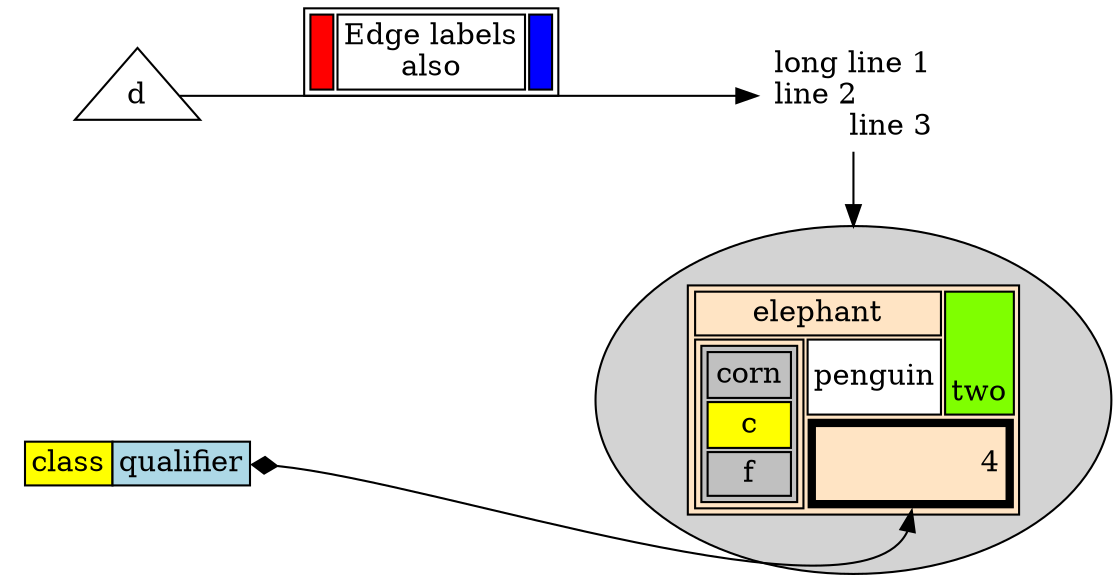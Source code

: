 digraph G {
	graph [bb="0,0,446.3,270.44",
		rankdir=LR
	];
	node [label="\N",
		shape=plaintext
	];
	{
		graph [rank=same];
		b	[height=2.3177,
			href="http://www.graphviz.org/content/node-shapes",
			label=<
<TABLE BGCOLOR="bisque" href="http://www.graphviz.org/content/node-shapes#html">
  <TR><TD COLSPAN="3" BGCOLOR="bisque" href="http://go/wiki/Elephant">elephant</TD> 
      <TD ROWSPAN="2" BGCOLOR="chartreuse" 
          VALIGN="bottom" ALIGN="right">two</TD> </TR>
  <TR><TD COLSPAN="2" ROWSPAN="2">
        <TABLE BGCOLOR="grey" href="http://go/wiki/Grey">
          <TR> <TD href="http://go/wiki/Sweet_corn">corn</TD> </TR> 
          <TR> <TD BGCOLOR="yellow">c</TD> </TR> 
          <TR> <TD href="http://go/wiki/F">f</TD> </TR> 
        </TABLE> </TD>
      <TD BGCOLOR="white">penguin</TD> 
  </TR> 
  <TR> <TD COLSPAN="2" BORDER="4" ALIGN="right" PORT="there">4</TD> </TR>
</TABLE>>,
			pos="341.65,83.439",
			shape=ellipse,
			style=filled,
			width=2.907];
		c	[height=0.73611,
			label=<long line 1<BR/>line 2<BR ALIGN="LEFT"/>line 3<BR ALIGN="RIGHT"/>>,
			pos="341.65,228.44",
			width=1.0417];
	}
	a	[height=0.5,
		label=<
<TABLE BORDER="0" CELLBORDER="1" CELLSPACING="0">
  <TR><TD ROWSPAN="3" BGCOLOR="yellow">class</TD></TR>
  <TR><TD PORT="here" BGCOLOR="lightblue">qualifier</TD></TR>
</TABLE>>,
		pos="50.5,53.439",
		width=1.4028];
	a:here -> b:there	[arrowtail=diamond,
		dir=both,
		pos="s,93.5,52.439 e,365.65,31.439 105.64,51.643 173.4,43.908 341.26,-16.766 363.26,21.676"];
	c -> b	[pos="e,341.65,166.98 341.65,201.55 341.65,193.45 341.65,185.35 341.65,177.25"];
	d	[height=0.63889,
		pos="50.5,228.44",
		shape=triangle,
		width=0.83048];
	d -> c	[label=<
<TABLE>
  <TR><TD BGCOLOR="red" WIDTH="10"> </TD>
      <TD>Edge labels<BR/>also</TD>
      <TD BGCOLOR="blue" WIDTH="10"> </TD>
  </TR>
</TABLE>>,
		lp="169,249.44",
		pos="e,304.15,228.44 70.512,228.44 116.15,228.44 228.98,228.44 293.79,228.44"];
}
